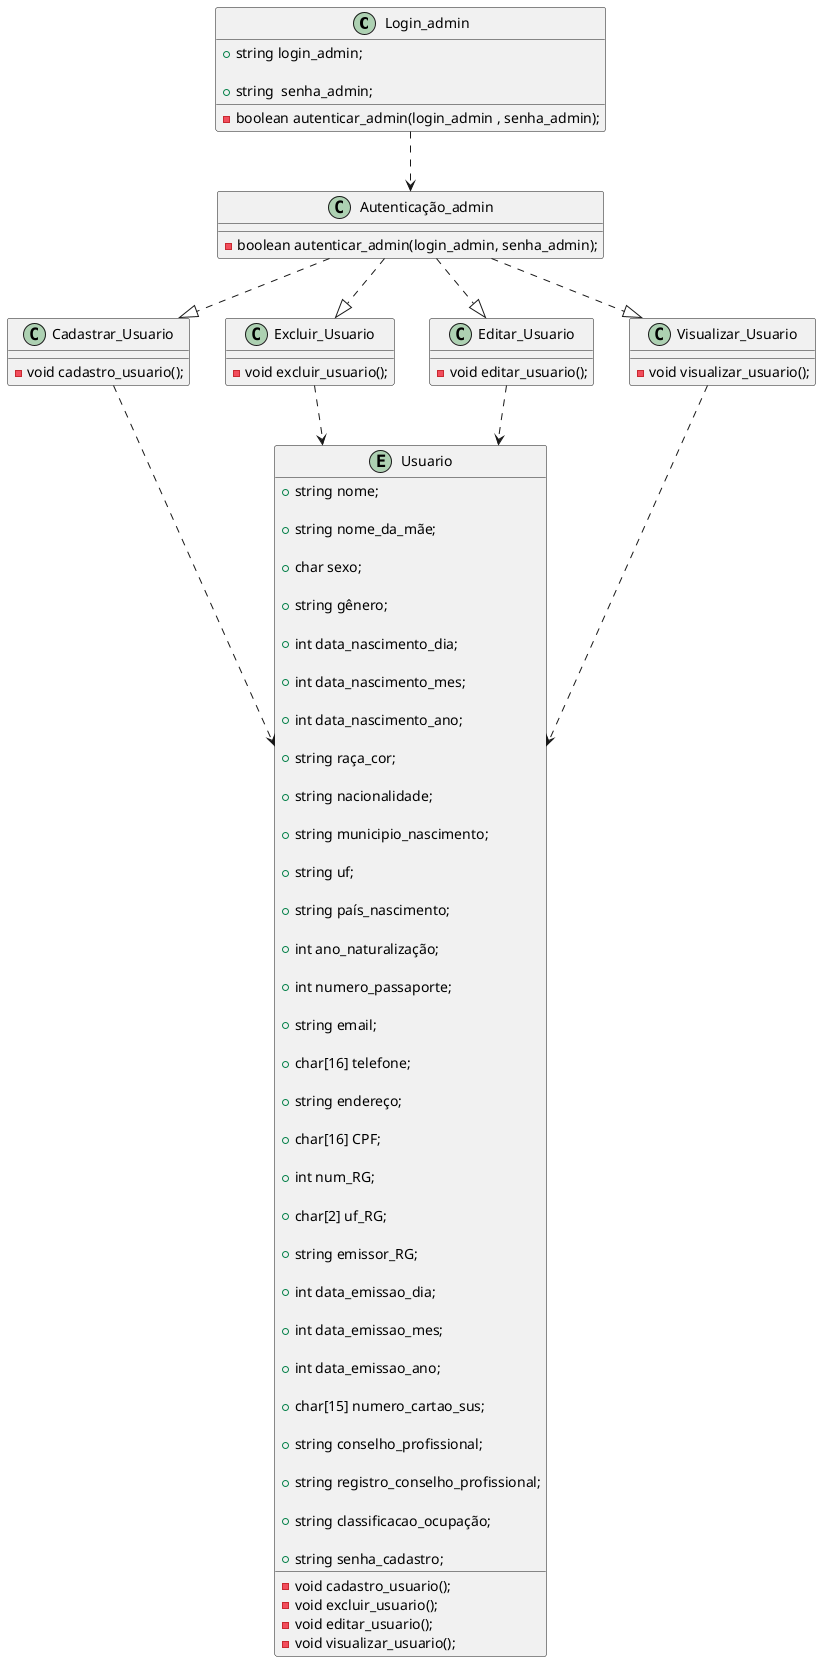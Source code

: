 @startuml Diagrama de classe cadastro

class "Login_admin"
{
    +string login_admin;

    +string  senha_admin;

    -boolean autenticar_admin(login_admin , senha_admin);
}

class "Autenticação_admin"
{
    -boolean autenticar_admin(login_admin, senha_admin);
}

class "Cadastrar_Usuario"
{
    -void cadastro_usuario();

}

class "Excluir_Usuario"
{
     -void excluir_usuario();
}

class "Editar_Usuario"
{
    -void editar_usuario();

}

class "Visualizar_Usuario"
{
    -void visualizar_usuario();
}

entity "Usuario"
{
    +string nome; 

    +string nome_da_mãe;
    
    +char sexo;
    
    +string gênero;
    
    +int data_nascimento_dia;
    
    +int data_nascimento_mes;
    
    +int data_nascimento_ano;
    
    +string raça_cor;
   
    +string nacionalidade;
   
    +string municipio_nascimento;
   
    +string uf;
   
    +string país_nascimento;
   
    +int ano_naturalização;
   
    +int numero_passaporte;
   
    +string email;
    
    +char[16] telefone;
    
    +string endereço;
    
    +char[16] CPF;
    
    +int num_RG;
    
    +char[2] uf_RG;
    
    +string emissor_RG;
    
    +int data_emissao_dia;
    
    +int data_emissao_mes;
    
    +int data_emissao_ano;
    
    +char[15] numero_cartao_sus;
    
    +string conselho_profissional;
    
    +string registro_conselho_profissional;
    
    +string classificacao_ocupação;
    
    +string senha_cadastro;

    -void cadastro_usuario();
    -void excluir_usuario();
    -void editar_usuario();
    -void visualizar_usuario();

}


Login_admin ..>Autenticação_admin
Autenticação_admin  ..|>Cadastrar_Usuario
Autenticação_admin ..|>Editar_Usuario
Autenticação_admin ..|> Excluir_Usuario
Autenticação_admin ..|> Visualizar_Usuario


Cadastrar_Usuario ..> Usuario
Excluir_Usuario..>Usuario
Editar_Usuario..>Usuario
Visualizar_Usuario..>Usuario

@enduml